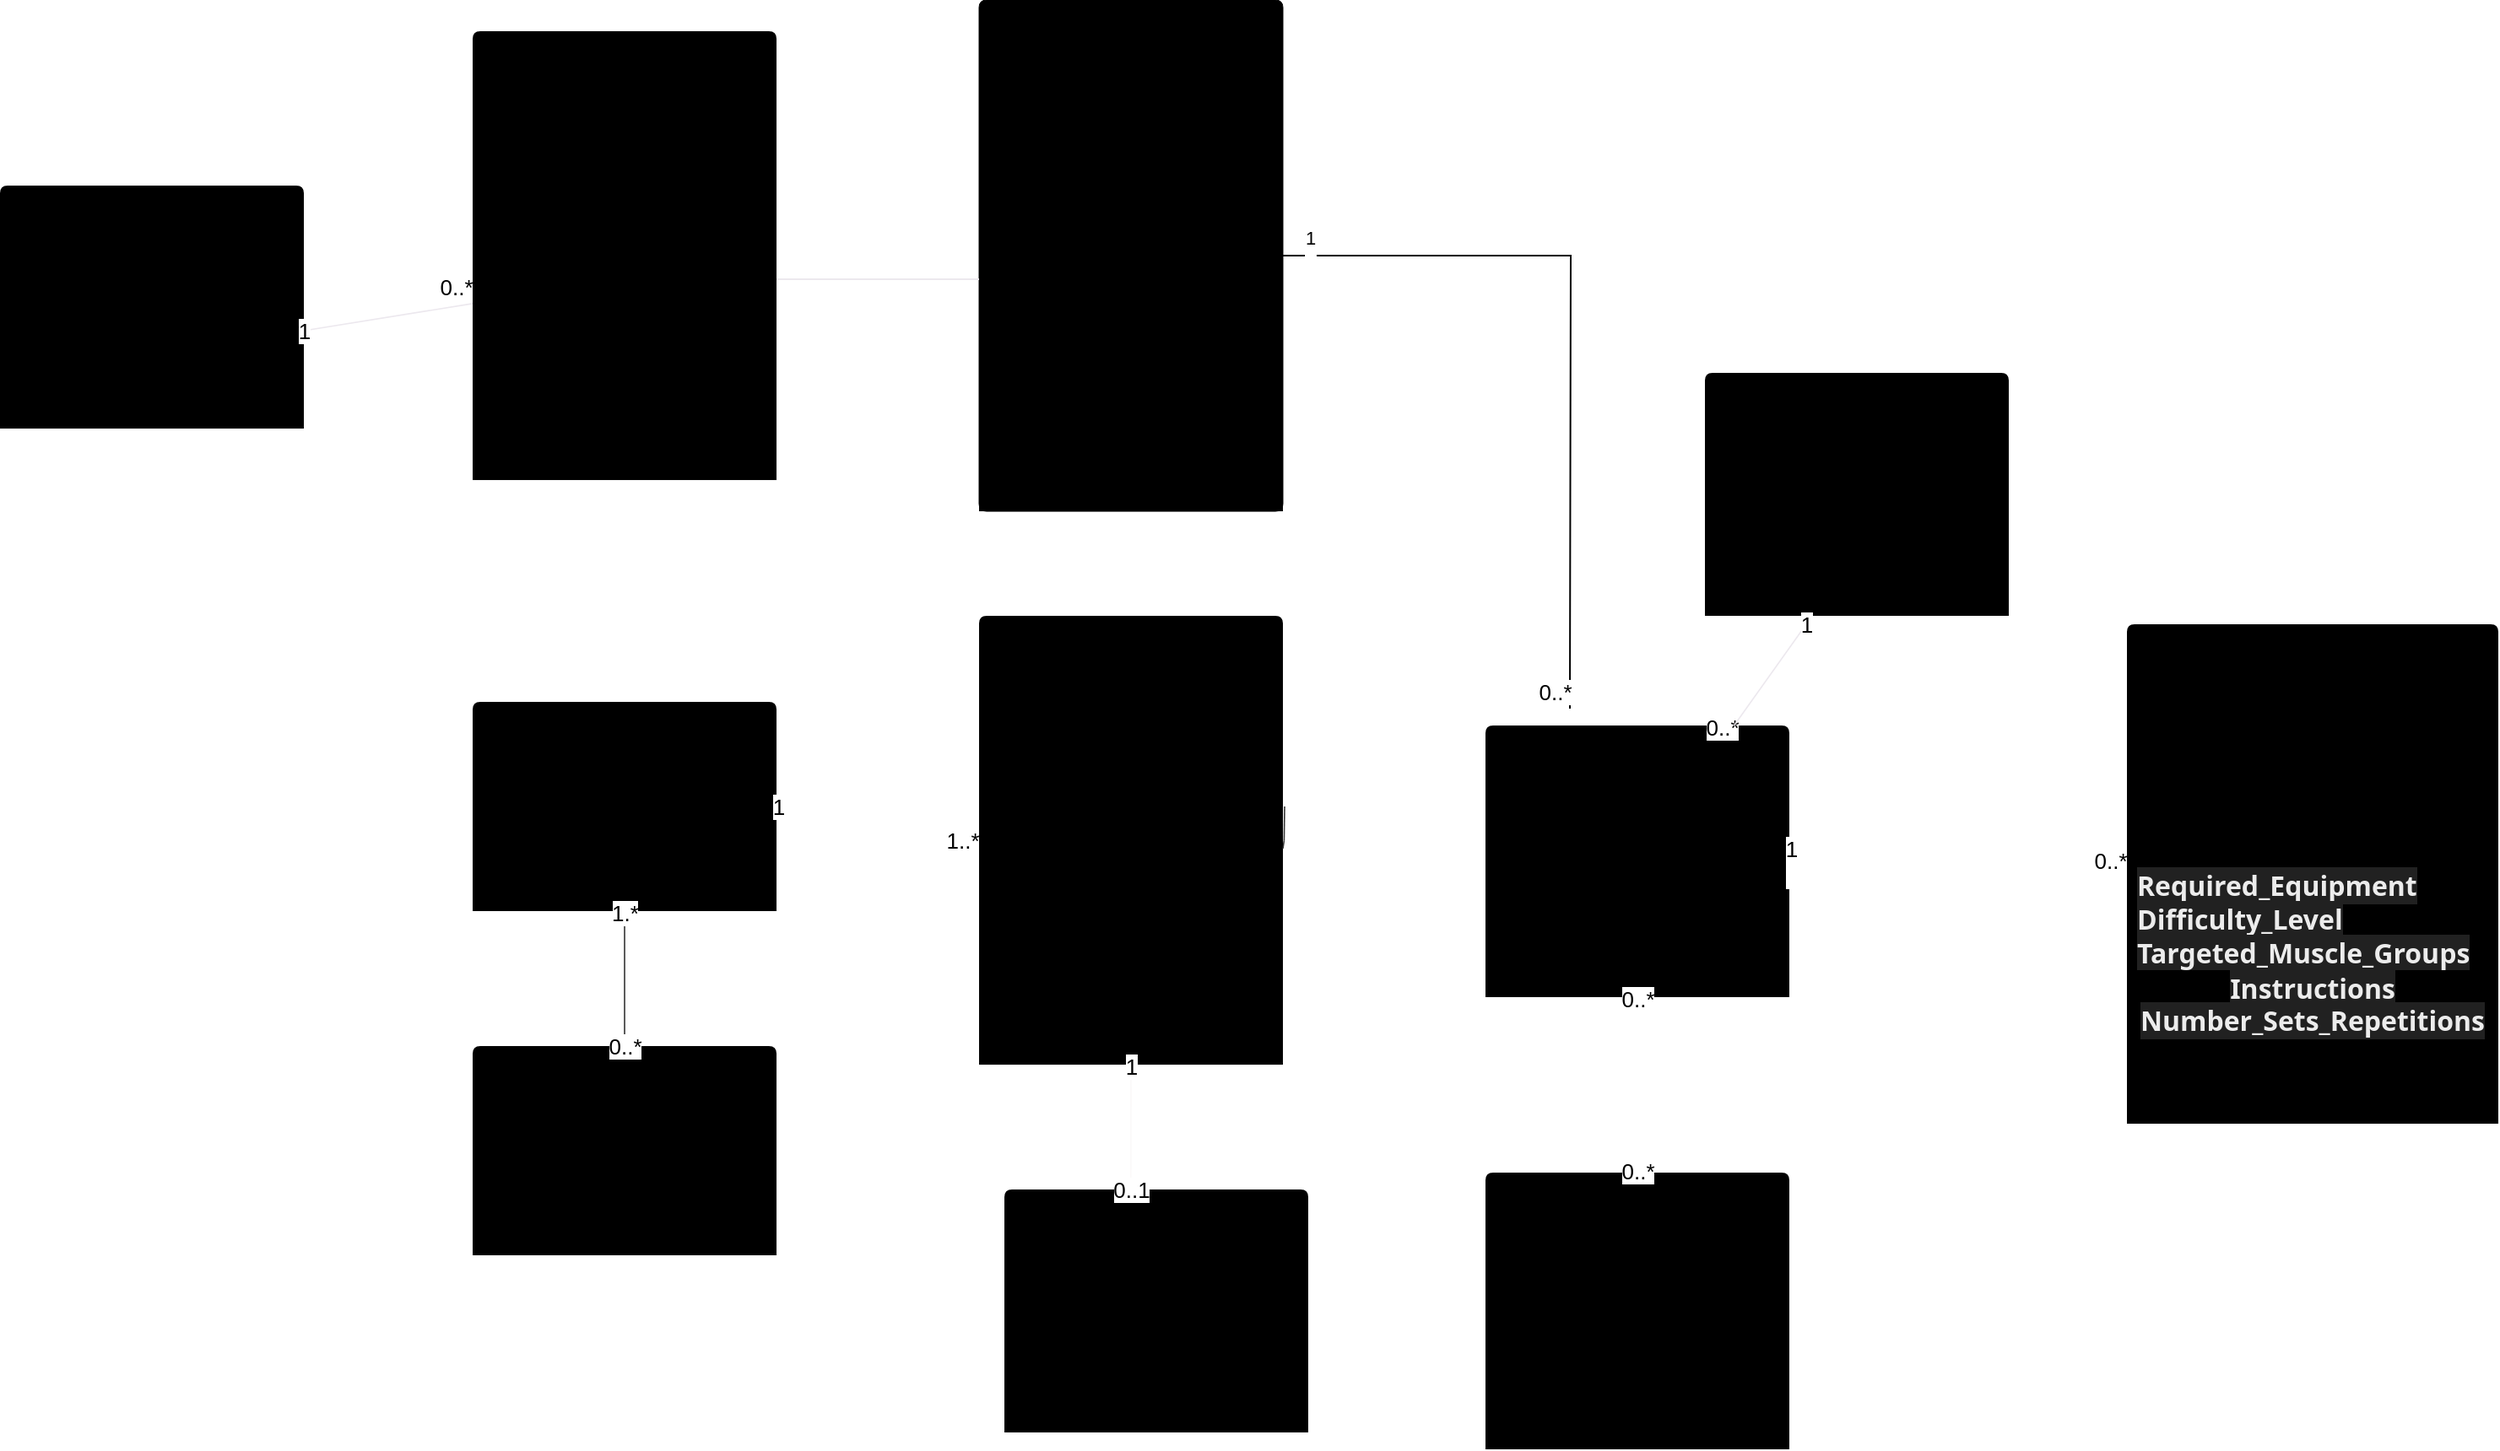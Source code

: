 <mxfile>
    <diagram id="ZM3Jhzi5E1rq8ZaxJDAp" name="Page-1">
        <mxGraphModel dx="1064" dy="474" grid="1" gridSize="10" guides="1" tooltips="1" connect="1" arrows="1" fold="1" page="1" pageScale="1" pageWidth="850" pageHeight="1100" math="0" shadow="0">
            <root>
                <mxCell id="0"/>
                <mxCell id="1" parent="0"/>
                <mxCell id="2" style="edgeStyle=orthogonalEdgeStyle;rounded=0;orthogonalLoop=1;jettySize=auto;html=1;endArrow=none;endFill=0;fillColor=#000000;" parent="1" source="4" edge="1">
                    <mxGeometry relative="1" as="geometry">
                        <mxPoint x="-70" y="190" as="targetPoint"/>
                    </mxGeometry>
                </mxCell>
                <mxCell id="3" value="1&lt;div&gt;&lt;br&gt;&lt;/div&gt;" style="edgeLabel;html=1;align=center;verticalAlign=middle;resizable=0;points=[];fillColor=#000000;" parent="2" connectable="0" vertex="1">
                    <mxGeometry x="-0.93" y="4" relative="1" as="geometry">
                        <mxPoint as="offset"/>
                    </mxGeometry>
                </mxCell>
                <mxCell id="4" value="Coach&lt;div&gt;&lt;br&gt;&lt;/div&gt;" style="html=1;overflow=block;blockSpacing=1;swimlane;childLayout=stackLayout;horizontal=1;horizontalStack=0;resizeParent=1;resizeParentMax=0;resizeLast=0;collapsible=0;fontStyle=0;marginBottom=0;swimlaneFillColor=#unset;startSize=28;whiteSpace=wrap;fontSize=14;align=left;spacing=0;rounded=1;absoluteArcSize=1;arcSize=9;strokeWidth=NaN;fillColor=#000000;" parent="1" vertex="1">
                    <mxGeometry x="-420" y="-230" width="180" height="303.023" as="geometry"/>
                </mxCell>
                <mxCell id="5" value="&lt;div style=&quot;display: flex; justify-content: null; text-align: null; align-items: baseline; font-size: 0; line-height: 1.25;margin-top: -2px;&quot;&gt;&lt;span&gt;&lt;span data-sider-select-id=&quot;969a3276-0b7c-437e-a318-e0225881a075&quot; style=&quot;font-size:16.7px;&quot;&gt; id&lt;/span&gt;&lt;/span&gt;&lt;/div&gt;&lt;div style=&quot;display: flex; justify-content: null; text-align: null; align-items: baseline; font-size: 0; line-height: 1.25;margin-top: -2px;&quot;&gt;&lt;span&gt;&lt;span style=&quot;font-size:16.7px;&quot;&gt;Speciality&lt;br&gt;&lt;/span&gt;&lt;/span&gt;&lt;/div&gt;&lt;div style=&quot;display: flex; justify-content: null; text-align: null; align-items: baseline; font-size: 0; line-height: 1.25;margin-top: -2px;&quot;&gt;&lt;span&gt;&lt;span style=&quot;font-size:16.7px;&quot;&gt;biography&lt;br&gt;&lt;/span&gt;&lt;/span&gt;&lt;/div&gt;&lt;div style=&quot;display: flex; justify-content: null; text-align: null; align-items: baseline; font-size: 0; line-height: 1.25;margin-top: -2px;&quot;&gt;&lt;span&gt;&lt;br&gt;&lt;/span&gt;&lt;/div&gt;&lt;div style=&quot;display: flex; justify-content: null; text-align: null; align-items: baseline; font-size: 0; line-height: 1.25;margin-top: -2px;&quot;&gt;&lt;span&gt;&lt;span style=&quot;font-size:16.7px;&quot;&gt; &lt;br&gt;&lt;/span&gt;&lt;/span&gt;&lt;/div&gt;&lt;div style=&quot;display: flex; justify-content: null; text-align: null; align-items: baseline; font-size: 0; line-height: 1.25;margin-top: -2px;&quot;&gt;&lt;span&gt;&lt;/span&gt;&lt;/div&gt;" style="part=1;html=1;resizeHeight=0;strokeColor=none;fillColor=#000000;align=left;verticalAlign=middle;spacingLeft=4;spacingRight=4;overflow=hidden;rotatable=0;points=[[0,0.5],[1,0.5]];portConstraint=eastwest;swimlaneFillColor=#unset;whiteSpace=wrap;fontSize=16.7;" parent="4" vertex="1">
                    <mxGeometry y="28" width="180" height="275.023" as="geometry"/>
                </mxCell>
                <mxCell id="6" value="TrainingProgram" style="html=1;overflow=block;blockSpacing=1;swimlane;childLayout=stackLayout;horizontal=1;horizontalStack=0;resizeParent=1;resizeParentMax=0;resizeLast=0;collapsible=0;fontStyle=0;marginBottom=0;swimlaneFillColor=#unset;startSize=28;whiteSpace=wrap;fontSize=14;align=left;spacing=0;strokeColor=#unset;rounded=1;absoluteArcSize=1;arcSize=9;fillColor=#000000;strokeWidth=NaN;" parent="1" vertex="1">
                    <mxGeometry x="-120" y="200" width="180" height="161" as="geometry"/>
                </mxCell>
                <mxCell id="7" value="&lt;div style=&quot;display: flex; justify-content: null; text-align: null; align-items: baseline; font-size: 0; line-height: 1.25;margin-top: -2px;&quot;&gt;&lt;span&gt;&lt;span data-sider-select-id=&quot;7f1f5fb2-5c76-48f4-8be3-2e4518b4494d&quot; style=&quot;font-size:16.7px;&quot;&gt; id&lt;br&gt;&lt;/span&gt;&lt;/span&gt;&lt;/div&gt;&lt;div style=&quot;display: flex; justify-content: null; text-align: null; align-items: baseline; font-size: 0; line-height: 1.25;margin-top: -2px;&quot;&gt;&lt;span&gt;&lt;span style=&quot;font-size:16.7px;&quot;&gt;title &lt;br&gt;&lt;/span&gt;&lt;/span&gt;&lt;/div&gt;&lt;div style=&quot;display: flex; justify-content: null; text-align: null; align-items: baseline; font-size: 0; line-height: 1.25;margin-top: -2px;&quot;&gt;&lt;span&gt;&lt;span style=&quot;font-size:16.7px;&quot;&gt;description &lt;br&gt;&lt;/span&gt;&lt;/span&gt;&lt;/div&gt;&lt;div style=&quot;display: flex; justify-content: null; text-align: null; align-items: baseline; font-size: 0; line-height: 1.25;margin-top: -2px;&quot;&gt;&lt;span&gt;&lt;span style=&quot;font-size:16.7px;&quot;&gt;&lt;br&gt;&lt;/span&gt;&lt;/span&gt;&lt;/div&gt;&lt;div style=&quot;display: flex; justify-content: null; text-align: null; align-items: baseline; font-size: 0; line-height: 1.25;margin-top: -2px;&quot;&gt;&lt;span&gt;&lt;span style=&quot;font-size:16.7px;&quot;&gt;&lt;br&gt;&lt;/span&gt;&lt;/span&gt;&lt;/div&gt;&lt;div style=&quot;display: flex; justify-content: null; text-align: null; align-items: baseline; font-size: 0; line-height: 1.25;margin-top: -2px;&quot;&gt;&lt;span&gt;&lt;/span&gt;&lt;/div&gt;" style="part=1;html=1;resizeHeight=0;strokeColor=none;fillColor=#000000;align=left;verticalAlign=middle;spacingLeft=4;spacingRight=4;overflow=hidden;rotatable=0;points=[[0,0.5],[1,0.5]];portConstraint=eastwest;swimlaneFillColor=#unset;whiteSpace=wrap;fontSize=16.7;" parent="6" vertex="1">
                    <mxGeometry y="28" width="180" height="133" as="geometry"/>
                </mxCell>
                <mxCell id="8" value="User" style="html=1;overflow=block;blockSpacing=1;swimlane;childLayout=stackLayout;horizontal=1;horizontalStack=0;resizeParent=1;resizeParentMax=0;resizeLast=0;collapsible=0;fontStyle=0;marginBottom=0;swimlaneFillColor=#unset;startSize=28;whiteSpace=wrap;fontSize=16.7;align=left;spacing=0;strokeColor=#unset;rounded=1;absoluteArcSize=1;arcSize=9;fillColor=#000000;strokeWidth=NaN;" parent="1" vertex="1">
                    <mxGeometry x="-420" y="135" width="180" height="266.023" as="geometry"/>
                </mxCell>
                <mxCell id="9" value="&lt;div style=&quot;display: flex; justify-content: null; text-align: null; align-items: baseline; font-size: 0; line-height: 1.25;margin-top: -2px;&quot;&gt;&lt;span&gt;&lt;span data-sider-select-id=&quot;39ae43a2-a7bb-4a17-8df5-0b6991010365&quot; style=&quot;font-size:16.7px;&quot;&gt; id &lt;br&gt;&lt;/span&gt;&lt;/span&gt;&lt;/div&gt;&lt;div style=&quot;display: flex; justify-content: null; text-align: null; align-items: baseline; font-size: 0; line-height: 1.25;margin-top: -2px;&quot;&gt;&lt;span&gt;&lt;span data-sider-select-id=&quot;8bd13b14-bceb-4e67-9a97-caec306d4ae6&quot; style=&quot;font-size:16.7px;&quot;&gt;FirstName&lt;br&gt;&lt;/span&gt;&lt;/span&gt;&lt;/div&gt;&lt;div style=&quot;display: flex; justify-content: null; text-align: null; align-items: baseline; font-size: 0; line-height: 1.25;margin-top: -2px;&quot;&gt;&lt;span&gt;&lt;span data-sider-select-id=&quot;ced46979-2863-4de4-a2cf-b5cc28adf69b&quot; style=&quot;font-size:16.7px;&quot;&gt;LastN&lt;/span&gt;&lt;span style=&quot;font-size: 16.7px; background-color: initial;&quot;&gt;ame&lt;/span&gt;&lt;/span&gt;&lt;/div&gt;&lt;div style=&quot;display: flex; justify-content: null; text-align: null; align-items: baseline; font-size: 0; line-height: 1.25;margin-top: -2px;&quot;&gt;&lt;span&gt;&lt;span style=&quot;font-size:16.7px;&quot;&gt;Email &lt;br&gt;&lt;/span&gt;&lt;/span&gt;&lt;/div&gt;&lt;div style=&quot;display: flex; justify-content: null; text-align: null; align-items: baseline; font-size: 0; line-height: 1.25;margin-top: -2px;&quot;&gt;&lt;span&gt;&lt;span style=&quot;font-size:16.7px;&quot;&gt;password &lt;br&gt;&lt;/span&gt;&lt;/span&gt;&lt;/div&gt;&lt;div style=&quot;display: flex; justify-content: null; text-align: null; align-items: baseline; font-size: 0; line-height: 1.25;margin-top: -2px;&quot;&gt;&lt;span&gt;&lt;span data-sider-select-id=&quot;948f00bd-2d08-435d-8b5b-b3604055ef15&quot; style=&quot;font-size:16.7px;&quot;&gt;dateOfBirth&amp;nbsp;&lt;/span&gt;&lt;/span&gt;&lt;span&gt;&lt;span style=&quot;font-size:16.7px;&quot;&gt;&lt;br&gt;&lt;br&gt;Gender&lt;/span&gt;&lt;/span&gt;&lt;span&gt;&lt;span style=&quot;font-size:16.7px;&quot;&gt;&lt;br&gt;&lt;/span&gt;&lt;/span&gt;&lt;/div&gt;&lt;div style=&quot;display: flex; justify-content: null; text-align: null; align-items: baseline; font-size: 0; line-height: 1.25;margin-top: -2px;&quot;&gt;&lt;span&gt;&lt;/span&gt;&lt;/div&gt;" style="part=1;html=1;resizeHeight=0;strokeColor=none;fillColor=#000000;align=left;verticalAlign=middle;spacingLeft=4;spacingRight=4;overflow=hidden;rotatable=0;points=[[0,0.5],[1,0.5]];portConstraint=eastwest;swimlaneFillColor=#unset;whiteSpace=wrap;fontSize=16.7;" parent="8" vertex="1">
                    <mxGeometry y="28" width="180" height="238.023" as="geometry"/>
                </mxCell>
                <mxCell id="10" value="" style="html=1;jettySize=18;whiteSpace=wrap;fontSize=13;strokeColor=#333333;strokeOpacity=100;strokeWidth=0.8;rounded=0;startArrow=none;endArrow=none;exitX=1.004;exitY=0.5;exitPerimeter=0;lucidId=2UYRVE5BgGFO;fillColor=#000000;" parent="1" source="8" edge="1">
                    <mxGeometry width="100" height="100" relative="1" as="geometry">
                        <Array as="points"/>
                        <mxPoint x="-240" y="273" as="targetPoint"/>
                    </mxGeometry>
                </mxCell>
                <mxCell id="11" value="role" style="html=1;overflow=block;blockSpacing=1;swimlane;childLayout=stackLayout;horizontal=1;horizontalStack=0;resizeParent=1;resizeParentMax=0;resizeLast=0;collapsible=0;fontStyle=0;marginBottom=0;swimlaneFillColor=#unset;startSize=28;whiteSpace=wrap;fontSize=16.7;align=left;spacing=0;strokeColor=#unset;rounded=1;absoluteArcSize=1;arcSize=9;fillColor=#000000;strokeWidth=NaN;" parent="1" vertex="1">
                    <mxGeometry x="-720" y="186" width="180" height="124" as="geometry"/>
                </mxCell>
                <mxCell id="12" value="&lt;div style=&quot;display: flex; justify-content: null; text-align: null; align-items: baseline; font-size: 0; line-height: 1.25;margin-top: -2px;&quot;&gt;&lt;span&gt;&lt;span style=&quot;font-size:16.7px;&quot;&gt; id &#10;&lt;/span&gt;&lt;/span&gt;&lt;/div&gt;&lt;div style=&quot;display: flex; justify-content: null; text-align: null; align-items: baseline; font-size: 0; line-height: 1.25;margin-top: -2px;&quot;&gt;&lt;span&gt;&lt;span style=&quot;font-size:16.7px;&quot;&gt; name&#10;&lt;/span&gt;&lt;/span&gt;&lt;/div&gt;&lt;div style=&quot;display: flex; justify-content: null; text-align: null; align-items: baseline; font-size: 0; line-height: 1.25;margin-top: -2px;&quot;&gt;&lt;span&gt;&lt;span style=&quot;font-size:16.7px;&quot;&gt;&#10;&lt;/span&gt;&lt;/span&gt;&lt;/div&gt;&lt;div style=&quot;display: flex; justify-content: null; text-align: null; align-items: baseline; font-size: 0; line-height: 1.25;margin-top: -2px;&quot;&gt;&lt;span&gt;&lt;/span&gt;&lt;/div&gt;" style="part=1;html=1;resizeHeight=0;strokeColor=none;fillColor=#000000;align=left;verticalAlign=middle;spacingLeft=4;spacingRight=4;overflow=hidden;rotatable=0;points=[[0,0.5],[1,0.5]];portConstraint=eastwest;swimlaneFillColor=#unset;whiteSpace=wrap;fontSize=16.7;" parent="11" vertex="1">
                    <mxGeometry y="28" width="180" height="96" as="geometry"/>
                </mxCell>
                <mxCell id="13" value="" style="html=1;jettySize=18;whiteSpace=wrap;fontSize=13;strokeColor=#FFFFFF;strokeOpacity=100;strokeWidth=0.8;rounded=0;startArrow=none;endArrow=none;exitX=1.004;exitY=0.5;exitPerimeter=0;entryX=-0.004;entryY=0.5;entryPerimeter=0;lucidId=vBr2X.epWM2H;fillColor=#000000;" parent="1" source="11" target="8" edge="1">
                    <mxGeometry width="100" height="100" relative="1" as="geometry">
                        <Array as="points"/>
                    </mxGeometry>
                </mxCell>
                <mxCell id="14" value="1" style="text;html=1;resizable=0;labelBackgroundColor=default;align=center;verticalAlign=middle;fontSize=13;fillColor=#000000;" parent="13" vertex="1">
                    <mxGeometry x="-1" relative="1" as="geometry">
                        <mxPoint as="offset"/>
                    </mxGeometry>
                </mxCell>
                <mxCell id="15" value="1..*" style="text;html=1;resizable=0;labelBackgroundColor=default;align=center;verticalAlign=middle;fontSize=13;fillColor=#000000;" parent="13" vertex="1">
                    <mxGeometry x="1" relative="1" as="geometry">
                        <mxPoint x="-9" as="offset"/>
                    </mxGeometry>
                </mxCell>
                <mxCell id="16" value="UserProfile" style="html=1;overflow=block;blockSpacing=1;swimlane;childLayout=stackLayout;horizontal=1;horizontalStack=0;resizeParent=1;resizeParentMax=0;resizeLast=0;collapsible=0;fontStyle=0;marginBottom=0;swimlaneFillColor=#unset;startSize=28;whiteSpace=wrap;fontSize=16.7;align=left;spacing=0;strokeColor=#unset;rounded=1;absoluteArcSize=1;arcSize=9;fillColor=#000000;strokeWidth=NaN;" parent="1" vertex="1">
                    <mxGeometry x="-405" y="475" width="180" height="144" as="geometry"/>
                </mxCell>
                <mxCell id="17" value="&lt;div style=&quot;display: flex; justify-content: null; text-align: null; align-items: baseline; font-size: 0; line-height: 1.25;margin-top: -2px;&quot;&gt;&lt;span&gt;&lt;span data-sider-select-id=&quot;9fa722d8-02cb-4c1c-90cf-e5fbe65776a4&quot; style=&quot;font-size:16.7px;&quot;&gt; id &lt;br&gt;&lt;/span&gt;&lt;/span&gt;&lt;/div&gt;&lt;div style=&quot;display: flex; justify-content: null; text-align: null; align-items: baseline; font-size: 0; line-height: 1.25;margin-top: -2px;&quot;&gt;&lt;span&gt;&lt;span style=&quot;font-size:16.7px;&quot;&gt;fitness level &lt;br&gt;&lt;/span&gt;&lt;/span&gt;&lt;/div&gt;&lt;div style=&quot;display: flex; justify-content: null; text-align: null; align-items: baseline; font-size: 0; line-height: 1.25;margin-top: -2px;&quot;&gt;&lt;span&gt;&lt;span data-sider-select-id=&quot;cf8154ba-b7a3-4033-88da-286d62dd87a3&quot; style=&quot;font-size:16.7px;&quot;&gt;weightGoal&lt;br&gt;&lt;/span&gt;&lt;/span&gt;&lt;/div&gt;&lt;div style=&quot;display: flex; justify-content: null; text-align: null; align-items: baseline; font-size: 0; line-height: 1.25;margin-top: -2px;&quot;&gt;&lt;span&gt;&lt;span style=&quot;font-size:16.7px;&quot;&gt;WorkoutDate &lt;br&gt;&lt;/span&gt;&lt;/span&gt;&lt;/div&gt;&lt;div style=&quot;display: flex; justify-content: null; text-align: null; align-items: baseline; font-size: 0; line-height: 1.25;margin-top: -2px;&quot;&gt;&lt;span&gt;&lt;span style=&quot;font-size:16.7px;&quot;&gt;mealsLogged&lt;/span&gt;&lt;/span&gt;&lt;span&gt;&lt;span style=&quot;font-size:16.7px;&quot;&gt;&lt;br&gt;&lt;/span&gt;&lt;/span&gt;&lt;span&gt;&lt;span style=&quot;font-size:16.7px;&quot;&gt;&lt;br&gt;&lt;/span&gt;&lt;/span&gt;&lt;span&gt;&lt;span style=&quot;font-size:16.7px;&quot;&gt;&lt;br&gt;&lt;/span&gt;&lt;/span&gt;&lt;span&gt;&lt;span style=&quot;font-size:16.7px;&quot;&gt;&lt;br&gt;&lt;/span&gt;&lt;/span&gt;&lt;span&gt;&lt;span style=&quot;font-size:16.7px;&quot;&gt;&lt;br&gt;&lt;/span&gt;&lt;/span&gt;&lt;/div&gt;" style="part=1;html=1;resizeHeight=0;strokeColor=none;fillColor=#000000;align=left;verticalAlign=middle;spacingLeft=4;spacingRight=4;overflow=hidden;rotatable=0;points=[[0,0.5],[1,0.5]];portConstraint=eastwest;swimlaneFillColor=#unset;whiteSpace=wrap;fontSize=16.7;" parent="16" vertex="1">
                    <mxGeometry y="28" width="180" height="116" as="geometry"/>
                </mxCell>
                <mxCell id="18" value="" style="html=1;jettySize=18;whiteSpace=wrap;fontSize=13;strokeColor=#fbf9f9;strokeOpacity=100;strokeWidth=0.8;rounded=0;startArrow=none;endArrow=none;exitX=0.5;exitY=1.003;exitPerimeter=0;entryX=0.416;entryY=-0.005;entryPerimeter=0;lucidId=WXv2vQfXACtW;fillColor=#000000;" parent="1" source="8" target="16" edge="1">
                    <mxGeometry width="100" height="100" relative="1" as="geometry">
                        <Array as="points"/>
                    </mxGeometry>
                </mxCell>
                <mxCell id="19" value="1" style="text;html=1;resizable=0;labelBackgroundColor=default;align=center;verticalAlign=middle;fontSize=13;fillColor=#000000;" parent="18" vertex="1">
                    <mxGeometry x="-1" relative="1" as="geometry">
                        <mxPoint as="offset"/>
                    </mxGeometry>
                </mxCell>
                <mxCell id="20" value="0..1" style="text;html=1;resizable=0;labelBackgroundColor=default;align=center;verticalAlign=middle;fontSize=13;fillColor=#000000;" parent="18" vertex="1">
                    <mxGeometry x="1" relative="1" as="geometry">
                        <mxPoint as="offset"/>
                    </mxGeometry>
                </mxCell>
                <mxCell id="21" value="" style="html=1;jettySize=18;whiteSpace=wrap;fontSize=13;strokeColor=#333333;strokeOpacity=100;strokeWidth=0.8;rounded=0;startArrow=none;endArrow=none;exitX=1.004;exitY=0.5;exitPerimeter=0;lucidId=f8v2QXc.ghu~;fillColor=#000000;" parent="1" source="8" edge="1">
                    <mxGeometry width="100" height="100" relative="1" as="geometry">
                        <Array as="points"/>
                        <mxPoint x="-239" y="248" as="targetPoint"/>
                    </mxGeometry>
                </mxCell>
                <mxCell id="22" value="Meal" style="html=1;overflow=block;blockSpacing=1;swimlane;childLayout=stackLayout;horizontal=1;horizontalStack=0;resizeParent=1;resizeParentMax=0;resizeLast=0;collapsible=0;fontStyle=0;marginBottom=0;swimlaneFillColor=#unset;startSize=28;whiteSpace=wrap;fontSize=16.7;align=left;spacing=0;strokeColor=#unset;rounded=1;absoluteArcSize=1;arcSize=9;fillColor=#000000;strokeWidth=NaN;" parent="1" vertex="1">
                    <mxGeometry x="-120" y="465" width="180" height="164" as="geometry"/>
                </mxCell>
                <mxCell id="23" value="&lt;div style=&quot;display: flex; justify-content: null; text-align: null; align-items: baseline; font-size: 0; line-height: 1.25;margin-top: -2px;&quot;&gt;&lt;span&gt;&lt;span style=&quot;font-size:16.7px;&quot;&gt; id &#10;&lt;/span&gt;&lt;/span&gt;&lt;/div&gt;&lt;div style=&quot;display: flex; justify-content: null; text-align: null; align-items: baseline; font-size: 0; line-height: 1.25;margin-top: -2px;&quot;&gt;&lt;span&gt;&lt;span style=&quot;font-size:16.7px;&quot;&gt;type&#10;&lt;/span&gt;&lt;/span&gt;&lt;/div&gt;&lt;div style=&quot;display: flex; justify-content: null; text-align: null; align-items: baseline; font-size: 0; line-height: 1.25;margin-top: -2px;&quot;&gt;&lt;span&gt;&lt;span style=&quot;font-size:16.7px;&quot;&gt;Details&#10;&lt;/span&gt;&lt;/span&gt;&lt;/div&gt;&lt;div style=&quot;display: flex; justify-content: null; text-align: null; align-items: baseline; font-size: 0; line-height: 1.25;margin-top: -2px;&quot;&gt;&lt;span&gt;&lt;span style=&quot;font-size:16.7px;&quot;&gt;Calorie consumed&#10;&lt;/span&gt;&lt;/span&gt;&lt;/div&gt;&lt;div style=&quot;display: flex; justify-content: null; text-align: null; align-items: baseline; font-size: 0; line-height: 1.25;margin-top: -2px;&quot;&gt;&lt;span&gt;&lt;span style=&quot;font-size:16.7px;&quot;&gt; &#10;&lt;/span&gt;&lt;/span&gt;&lt;/div&gt;&lt;div style=&quot;display: flex; justify-content: null; text-align: null; align-items: baseline; font-size: 0; line-height: 1.25;margin-top: -2px;&quot;&gt;&lt;span&gt;&lt;/span&gt;&lt;/div&gt;" style="part=1;html=1;resizeHeight=0;strokeColor=none;fillColor=#000000;align=left;verticalAlign=middle;spacingLeft=4;spacingRight=4;overflow=hidden;rotatable=0;points=[[0,0.5],[1,0.5]];portConstraint=eastwest;swimlaneFillColor=#unset;whiteSpace=wrap;fontSize=16.7;" parent="22" vertex="1">
                    <mxGeometry y="28" width="180" height="136" as="geometry"/>
                </mxCell>
                <mxCell id="24" value="" style="html=1;jettySize=18;whiteSpace=wrap;fontSize=13;strokeColor=#FFFFFF;strokeOpacity=100;strokeWidth=0.8;rounded=0;startArrow=none;endArrow=none;exitX=1.004;exitY=0.5;exitPerimeter=0;lucidId=SQl~Pp6ZTKhR;fillColor=#000000;" parent="1" source="6" target="43" edge="1">
                    <mxGeometry width="100" height="100" relative="1" as="geometry">
                        <Array as="points"/>
                    </mxGeometry>
                </mxCell>
                <mxCell id="25" value="1&lt;div&gt;&lt;br&gt;&lt;/div&gt;" style="text;html=1;resizable=0;labelBackgroundColor=default;align=center;verticalAlign=middle;fontSize=13;fillColor=#000000;" parent="24" vertex="1">
                    <mxGeometry x="-1" relative="1" as="geometry">
                        <mxPoint as="offset"/>
                    </mxGeometry>
                </mxCell>
                <mxCell id="26" value="0..*" style="text;html=1;resizable=0;labelBackgroundColor=default;align=center;verticalAlign=middle;fontSize=13;fillColor=#000000;" parent="24" vertex="1">
                    <mxGeometry x="1" relative="1" as="geometry">
                        <mxPoint x="-10" y="-5" as="offset"/>
                    </mxGeometry>
                </mxCell>
                <mxCell id="27" value="0..*" style="text;html=1;resizable=0;labelBackgroundColor=default;align=center;verticalAlign=middle;fontSize=13;fillColor=#000000;" parent="24" vertex="1">
                    <mxGeometry x="-1" relative="1" as="geometry">
                        <mxPoint x="-41" y="-80" as="offset"/>
                    </mxGeometry>
                </mxCell>
                <mxCell id="28" value="sport" style="html=1;overflow=block;blockSpacing=1;swimlane;childLayout=stackLayout;horizontal=1;horizontalStack=0;resizeParent=1;resizeParentMax=0;resizeLast=0;collapsible=0;fontStyle=0;marginBottom=0;swimlaneFillColor=#unset;startSize=28;whiteSpace=wrap;fontSize=16.7;align=left;spacing=0;strokeColor=#unset;rounded=1;absoluteArcSize=1;arcSize=9;fillColor=#000000;strokeWidth=NaN;" parent="1" vertex="1">
                    <mxGeometry x="10" y="-9" width="180" height="144" as="geometry"/>
                </mxCell>
                <mxCell id="29" value="&lt;div style=&quot;display: flex; justify-content: null; text-align: null; align-items: baseline; font-size: 0; line-height: 1.25;margin-top: -2px;&quot;&gt;&lt;span&gt;&lt;span style=&quot;font-size:16.7px;&quot;&gt; id &#10;&lt;/span&gt;&lt;/span&gt;&lt;/div&gt;&lt;div style=&quot;display: flex; justify-content: null; text-align: null; align-items: baseline; font-size: 0; line-height: 1.25;margin-top: -2px;&quot;&gt;&lt;span&gt;&lt;span style=&quot;font-size:16.7px;&quot;&gt;name&#10;&lt;/span&gt;&lt;/span&gt;&lt;/div&gt;&lt;div style=&quot;display: flex; justify-content: null; text-align: null; align-items: baseline; font-size: 0; line-height: 1.25;margin-top: -2px;&quot;&gt;&lt;span&gt;&lt;span style=&quot;font-size:16.7px;&quot;&gt;&#10;&lt;/span&gt;&lt;/span&gt;&lt;/div&gt;&lt;div style=&quot;display: flex; justify-content: null; text-align: null; align-items: baseline; font-size: 0; line-height: 1.25;margin-top: -2px;&quot;&gt;&lt;span&gt;&lt;span style=&quot;font-size:16.7px;&quot;&gt; &#10;&lt;/span&gt;&lt;/span&gt;&lt;/div&gt;&lt;div style=&quot;display: flex; justify-content: null; text-align: null; align-items: baseline; font-size: 0; line-height: 1.25;margin-top: -2px;&quot;&gt;&lt;span&gt;&lt;/span&gt;&lt;/div&gt;" style="part=1;html=1;resizeHeight=0;strokeColor=none;fillColor=#000000;align=left;verticalAlign=middle;spacingLeft=4;spacingRight=4;overflow=hidden;rotatable=0;points=[[0,0.5],[1,0.5]];portConstraint=eastwest;swimlaneFillColor=#unset;whiteSpace=wrap;fontSize=16.7;" parent="28" vertex="1">
                    <mxGeometry y="28" width="180" height="116" as="geometry"/>
                </mxCell>
                <mxCell id="30" value="" style="html=1;jettySize=18;whiteSpace=wrap;fontSize=13;strokeColor=#ece8ee;strokeOpacity=100;strokeWidth=0.8;rounded=0;startArrow=none;endArrow=none;lucidId=FSl~q0AsV40M;fillColor=#e1d5e7;" parent="1" target="6" edge="1">
                    <mxGeometry width="100" height="100" relative="1" as="geometry">
                        <Array as="points"/>
                        <mxPoint x="70" y="140" as="sourcePoint"/>
                        <mxPoint x="225" y="188.002" as="targetPoint"/>
                    </mxGeometry>
                </mxCell>
                <mxCell id="31" value="1" style="text;html=1;resizable=0;labelBackgroundColor=default;align=center;verticalAlign=middle;fontSize=13;fillColor=#000000;" parent="30" vertex="1">
                    <mxGeometry x="-1" relative="1" as="geometry">
                        <mxPoint as="offset"/>
                    </mxGeometry>
                </mxCell>
                <mxCell id="32" value="0..*" style="text;html=1;resizable=0;labelBackgroundColor=default;align=center;verticalAlign=middle;fontSize=13;fillColor=#000000;" parent="30" vertex="1">
                    <mxGeometry x="1" relative="1" as="geometry">
                        <mxPoint x="-107" y="-20" as="offset"/>
                    </mxGeometry>
                </mxCell>
                <mxCell id="33" value="" style="html=1;jettySize=18;whiteSpace=wrap;fontSize=13;strokeColor=#FFFFFF;strokeOpacity=100;strokeWidth=0.8;rounded=0;startArrow=none;endArrow=none;exitX=0.5;exitY=-0.005;exitPerimeter=0;entryX=0.5;entryY=1.005;entryPerimeter=0;lucidId=T0l~zb51txJh;fillColor=#000000;" parent="1" source="22" target="6" edge="1">
                    <mxGeometry width="100" height="100" relative="1" as="geometry">
                        <Array as="points"/>
                    </mxGeometry>
                </mxCell>
                <mxCell id="34" value="0..*" style="text;html=1;resizable=0;labelBackgroundColor=default;align=center;verticalAlign=middle;fontSize=13;fillColor=#000000;" parent="33" vertex="1">
                    <mxGeometry x="-1" relative="1" as="geometry">
                        <mxPoint as="offset"/>
                    </mxGeometry>
                </mxCell>
                <mxCell id="35" value="0..*" style="text;html=1;resizable=0;labelBackgroundColor=default;align=center;verticalAlign=middle;fontSize=13;fillColor=#000000;" parent="33" vertex="1">
                    <mxGeometry x="1" relative="1" as="geometry">
                        <mxPoint as="offset"/>
                    </mxGeometry>
                </mxCell>
                <mxCell id="36" value="" style="html=1;jettySize=18;whiteSpace=wrap;fontSize=13;strokeColor=#FFFFFF;strokeOpacity=100;strokeWidth=0.8;rounded=0;startArrow=block;startFill=0;startSize=12;endArrow=none;exitX=0.5;exitY=-0.003;exitPerimeter=0;entryX=0.5;entryY=1.003;entryPerimeter=0;lucidId=Bgm~I.PQARcK;fillColor=#f5f5f5;" parent="1" source="8" target="4" edge="1">
                    <mxGeometry width="100" height="100" relative="1" as="geometry">
                        <Array as="points"/>
                    </mxGeometry>
                </mxCell>
                <mxCell id="37" value="permission" style="html=1;overflow=block;blockSpacing=1;swimlane;childLayout=stackLayout;horizontal=1;horizontalStack=0;resizeParent=1;resizeParentMax=0;resizeLast=0;collapsible=0;fontStyle=0;marginBottom=0;swimlaneFillColor=#unset;startSize=28;whiteSpace=wrap;fontSize=16.7;align=left;spacing=0;strokeColor=#unset;rounded=1;absoluteArcSize=1;arcSize=9;fillColor=#000000;strokeWidth=NaN;" parent="1" vertex="1">
                    <mxGeometry x="-720" y="390" width="180" height="124" as="geometry"/>
                </mxCell>
                <mxCell id="38" value="&lt;div style=&quot;display: flex; justify-content: null; text-align: null; align-items: baseline; font-size: 0; line-height: 1.25;margin-top: -2px;&quot;&gt;&lt;span&gt;&lt;span style=&quot;font-size:16.7px;&quot;&gt; id &#10;&lt;/span&gt;&lt;/span&gt;&lt;/div&gt;&lt;div style=&quot;display: flex; justify-content: null; text-align: null; align-items: baseline; font-size: 0; line-height: 1.25;margin-top: -2px;&quot;&gt;&lt;span&gt;&lt;span style=&quot;font-size:16.7px;&quot;&gt; name&#10;&lt;/span&gt;&lt;/span&gt;&lt;/div&gt;&lt;div style=&quot;display: flex; justify-content: null; text-align: null; align-items: baseline; font-size: 0; line-height: 1.25;margin-top: -2px;&quot;&gt;&lt;span&gt;&lt;span style=&quot;font-size:16.7px;&quot;&gt;&#10;&lt;/span&gt;&lt;/span&gt;&lt;/div&gt;&lt;div style=&quot;display: flex; justify-content: null; text-align: null; align-items: baseline; font-size: 0; line-height: 1.25;margin-top: -2px;&quot;&gt;&lt;span&gt;&lt;/span&gt;&lt;/div&gt;" style="part=1;html=1;resizeHeight=0;strokeColor=none;fillColor=#000000;align=left;verticalAlign=middle;spacingLeft=4;spacingRight=4;overflow=hidden;rotatable=0;points=[[0,0.5],[1,0.5]];portConstraint=eastwest;swimlaneFillColor=#unset;whiteSpace=wrap;fontSize=16.7;" parent="37" vertex="1">
                    <mxGeometry y="28" width="180" height="96" as="geometry"/>
                </mxCell>
                <mxCell id="39" value="" style="html=1;jettySize=18;whiteSpace=wrap;fontSize=13;strokeColor=#333333;strokeOpacity=100;strokeWidth=0.8;rounded=0;startArrow=none;endArrow=none;exitX=0.5;exitY=-0.006;exitPerimeter=0;entryX=0.5;entryY=1.006;entryPerimeter=0;lucidId=yhm~Y6VgzwPf;fillColor=#000000;" parent="1" source="37" target="11" edge="1">
                    <mxGeometry width="100" height="100" relative="1" as="geometry">
                        <Array as="points"/>
                    </mxGeometry>
                </mxCell>
                <mxCell id="40" value="0..*" style="text;html=1;resizable=0;labelBackgroundColor=default;align=center;verticalAlign=middle;fontSize=13;fillColor=#000000;" parent="39" vertex="1">
                    <mxGeometry x="-1" relative="1" as="geometry">
                        <mxPoint as="offset"/>
                    </mxGeometry>
                </mxCell>
                <mxCell id="41" value="1.*" style="text;html=1;resizable=0;labelBackgroundColor=default;align=center;verticalAlign=middle;fontSize=13;fillColor=#000000;" parent="39" vertex="1">
                    <mxGeometry x="1" relative="1" as="geometry">
                        <mxPoint as="offset"/>
                    </mxGeometry>
                </mxCell>
                <mxCell id="42" value="Exercise" style="html=1;overflow=block;blockSpacing=1;swimlane;childLayout=stackLayout;horizontal=1;horizontalStack=0;resizeParent=1;resizeParentMax=0;resizeLast=0;collapsible=0;fontStyle=0;marginBottom=0;swimlaneFillColor=#unset;startSize=28;whiteSpace=wrap;fontSize=16.7;align=left;spacing=0;strokeColor=#unset;rounded=1;absoluteArcSize=1;arcSize=9;fillColor=#000000;strokeWidth=NaN;" parent="1" vertex="1">
                    <mxGeometry x="260" y="140" width="220" height="296.02" as="geometry"/>
                </mxCell>
                <mxCell id="43" value="&lt;div style=&quot;display: flex; justify-content: null; text-align: null; align-items: baseline; font-size: 0; line-height: 1.25;margin-top: -2px;&quot;&gt;&lt;span&gt;&lt;span data-sider-select-id=&quot;39ae43a2-a7bb-4a17-8df5-0b6991010365&quot; style=&quot;font-size:16.7px;&quot;&gt; id &lt;br&gt;&lt;/span&gt;&lt;/span&gt;&lt;/div&gt;&lt;div style=&quot;display: flex; justify-content: null; text-align: null; align-items: baseline; font-size: 0; line-height: 1.25;margin-top: -2px;&quot;&gt;&lt;span&gt;&lt;span data-sider-select-id=&quot;8bd13b14-bceb-4e67-9a97-caec306d4ae6&quot; style=&quot;font-size:16.7px;&quot;&gt;title&lt;/span&gt;&lt;/span&gt;&lt;/div&gt;&lt;div style=&quot;display: flex; align-items: baseline; line-height: 1.25; margin-top: -2px;&quot;&gt;&lt;span data-sider-select-id=&quot;6b7abe46-4586-463b-939f-aa2cd2da223b&quot; style=&quot;font-size: 16.7px;&quot;&gt;Duration&lt;/span&gt;&lt;span data-sider-select-id=&quot;6b7abe46-4586-463b-939f-aa2cd2da223b&quot; style=&quot;font-size: 16.7px;&quot;&gt;&lt;br&gt;&lt;/span&gt;&lt;span data-sider-select-id=&quot;6b7abe46-4586-463b-939f-aa2cd2da223b&quot; style=&quot;font-size: 16.7px;&quot;&gt;&lt;br&gt;&lt;/span&gt;&lt;span data-sider-select-id=&quot;6b7abe46-4586-463b-939f-aa2cd2da223b&quot; style=&quot;font-size: 16.7px;&quot;&gt;&lt;br&gt;&lt;/span&gt;&lt;span data-sider-select-id=&quot;6b7abe46-4586-463b-939f-aa2cd2da223b&quot; style=&quot;font-size: 16.7px;&quot;&gt;&lt;br&gt;&lt;/span&gt;&lt;span data-sider-select-id=&quot;6b7abe46-4586-463b-939f-aa2cd2da223b&quot; style=&quot;font-size: 16.7px;&quot;&gt;&lt;br&gt;&lt;/span&gt;&lt;span data-sider-select-id=&quot;6b7abe46-4586-463b-939f-aa2cd2da223b&quot; style=&quot;font-size: 16.7px;&quot;&gt;&lt;br&gt;&lt;/span&gt;&lt;span data-sider-select-id=&quot;6b7abe46-4586-463b-939f-aa2cd2da223b&quot; style=&quot;font-size: 16.7px;&quot;&gt;&lt;br&gt;&lt;/span&gt;&lt;span data-sider-select-id=&quot;6b7abe46-4586-463b-939f-aa2cd2da223b&quot; style=&quot;font-size: 16.7px;&quot;&gt;&lt;br&gt;&lt;/span&gt;&lt;span data-sider-select-id=&quot;6b7abe46-4586-463b-939f-aa2cd2da223b&quot; style=&quot;font-size: 16.7px;&quot;&gt;&lt;br&gt;&lt;/span&gt;&lt;span data-sider-select-id=&quot;6b7abe46-4586-463b-939f-aa2cd2da223b&quot; style=&quot;font-size: 16.7px;&quot;&gt;&lt;br&gt;&lt;/span&gt;&lt;span data-sider-select-id=&quot;6b7abe46-4586-463b-939f-aa2cd2da223b&quot; style=&quot;font-size: 16.7px;&quot;&gt;&lt;br&gt;&lt;/span&gt;&lt;span data-sider-select-id=&quot;6b7abe46-4586-463b-939f-aa2cd2da223b&quot; style=&quot;font-size: 16.7px;&quot;&gt;&lt;br&gt;&lt;/span&gt;&lt;span data-sider-select-id=&quot;6b7abe46-4586-463b-939f-aa2cd2da223b&quot; style=&quot;font-size: 16.7px;&quot;&gt;&lt;br&gt;&lt;/span&gt;&lt;span data-sider-select-id=&quot;6b7abe46-4586-463b-939f-aa2cd2da223b&quot; style=&quot;font-size: 16.7px;&quot;&gt;&lt;br&gt;&lt;/span&gt;&lt;span data-sider-select-id=&quot;6b7abe46-4586-463b-939f-aa2cd2da223b&quot; style=&quot;font-size: 16.7px;&quot;&gt;&lt;br&gt;&lt;/span&gt;&lt;span data-sider-select-id=&quot;6b7abe46-4586-463b-939f-aa2cd2da223b&quot; style=&quot;font-size: 16.7px;&quot;&gt;&lt;br&gt;&lt;/span&gt;&lt;span data-sider-select-id=&quot;6b7abe46-4586-463b-939f-aa2cd2da223b&quot; style=&quot;font-size: 16.7px;&quot;&gt;&lt;br&gt;&lt;/span&gt;&lt;span data-sider-select-id=&quot;6b7abe46-4586-463b-939f-aa2cd2da223b&quot; style=&quot;font-size: 16.7px;&quot;&gt;&lt;br&gt;&lt;/span&gt;&lt;span data-sider-select-id=&quot;6b7abe46-4586-463b-939f-aa2cd2da223b&quot; style=&quot;font-size: 16.7px;&quot;&gt;&lt;br&gt;&lt;/span&gt;&lt;span data-sider-select-id=&quot;6b7abe46-4586-463b-939f-aa2cd2da223b&quot; style=&quot;font-size: 16.7px;&quot;&gt;&lt;br&gt;&lt;/span&gt;&lt;/div&gt;&lt;div style=&quot;display: flex; justify-content: null; text-align: null; align-items: baseline; font-size: 0; line-height: 1.25;margin-top: -2px;&quot;&gt;&lt;span&gt;&lt;span data-sider-select-id=&quot;14c6975e-2f33-4f64-8639-825b2a6a3de8&quot; style=&quot;font-size:16.7px;&quot;&gt;&lt;span style=&quot;border: 0px solid rgb(227, 227, 227); box-sizing: border-box; --tw-border-spacing-x: 0; --tw-border-spacing-y: 0; --tw-translate-x: 0; --tw-translate-y: 0; --tw-rotate: 0; --tw-skew-x: 0; --tw-skew-y: 0; --tw-scale-x: 1; --tw-scale-y: 1; --tw-pan-x: ; --tw-pan-y: ; --tw-pinch-zoom: ; --tw-scroll-snap-strictness: proximity; --tw-gradient-from-position: ; --tw-gradient-via-position: ; --tw-gradient-to-position: ; --tw-ordinal: ; --tw-slashed-zero: ; --tw-numeric-figure: ; --tw-numeric-spacing: ; --tw-numeric-fraction: ; --tw-ring-inset: ; --tw-ring-offset-width: 0px; --tw-ring-offset-color: #fff; --tw-ring-color: rgba(69,89,164,.5); --tw-ring-offset-shadow: 0 0 transparent; --tw-ring-shadow: 0 0 transparent; --tw-shadow: 0 0 transparent; --tw-shadow-colored: 0 0 transparent; --tw-blur: ; --tw-brightness: ; --tw-contrast: ; --tw-grayscale: ; --tw-hue-rotate: ; --tw-invert: ; --tw-saturate: ; --tw-sepia: ; --tw-drop-shadow: ; --tw-backdrop-blur: ; --tw-backdrop-brightness: ; --tw-backdrop-contrast: ; --tw-backdrop-grayscale: ; --tw-backdrop-hue-rotate: ; --tw-backdrop-invert: ; --tw-backdrop-opacity: ; --tw-backdrop-saturate: ; --tw-backdrop-sepia: ; --tw-contain-size: ; --tw-contain-layout: ; --tw-contain-paint: ; --tw-contain-style: ; font-weight: 600; color: rgb(236, 236, 236); margin-top: 1.25em; margin-bottom: 1.25em; font-family: Söhne, ui-sans-serif, system-ui, -apple-system, &amp;quot;Segoe UI&amp;quot;, Roboto, Ubuntu, Cantarell, &amp;quot;Noto Sans&amp;quot;, sans-serif, &amp;quot;Helvetica Neue&amp;quot;, Arial, &amp;quot;Apple Color Emoji&amp;quot;, &amp;quot;Segoe UI Emoji&amp;quot;, &amp;quot;Segoe UI Symbol&amp;quot;, &amp;quot;Noto Color Emoji&amp;quot;; font-size: 16px; white-space-collapse: preserve; background-color: rgb(33, 33, 33);&quot; data-sider-select-id=&quot;f1b98ec4-5a53-4a1a-9956-27f58b3de88a&quot;&gt;Required_Equipment&lt;/span&gt;&lt;br&gt;&lt;/span&gt;&lt;/span&gt;&lt;/div&gt;&lt;div style=&quot;display: flex; justify-content: null; text-align: null; align-items: baseline; font-size: 0; line-height: 1.25;margin-top: -2px;&quot;&gt;&lt;span&gt;&lt;span data-sider-select-id=&quot;45f829b7-c33d-42f4-8a7e-35551246773f&quot; style=&quot;font-size:16.7px;&quot;&gt;&lt;span style=&quot;border: 0px solid rgb(227, 227, 227); box-sizing: border-box; --tw-border-spacing-x: 0; --tw-border-spacing-y: 0; --tw-translate-x: 0; --tw-translate-y: 0; --tw-rotate: 0; --tw-skew-x: 0; --tw-skew-y: 0; --tw-scale-x: 1; --tw-scale-y: 1; --tw-pan-x: ; --tw-pan-y: ; --tw-pinch-zoom: ; --tw-scroll-snap-strictness: proximity; --tw-gradient-from-position: ; --tw-gradient-via-position: ; --tw-gradient-to-position: ; --tw-ordinal: ; --tw-slashed-zero: ; --tw-numeric-figure: ; --tw-numeric-spacing: ; --tw-numeric-fraction: ; --tw-ring-inset: ; --tw-ring-offset-width: 0px; --tw-ring-offset-color: #fff; --tw-ring-color: rgba(69,89,164,.5); --tw-ring-offset-shadow: 0 0 transparent; --tw-ring-shadow: 0 0 transparent; --tw-shadow: 0 0 transparent; --tw-shadow-colored: 0 0 transparent; --tw-blur: ; --tw-brightness: ; --tw-contrast: ; --tw-grayscale: ; --tw-hue-rotate: ; --tw-invert: ; --tw-saturate: ; --tw-sepia: ; --tw-drop-shadow: ; --tw-backdrop-blur: ; --tw-backdrop-brightness: ; --tw-backdrop-contrast: ; --tw-backdrop-grayscale: ; --tw-backdrop-hue-rotate: ; --tw-backdrop-invert: ; --tw-backdrop-opacity: ; --tw-backdrop-saturate: ; --tw-backdrop-sepia: ; --tw-contain-size: ; --tw-contain-layout: ; --tw-contain-paint: ; --tw-contain-style: ; font-weight: 600; color: rgb(236, 236, 236); margin-top: 1.25em; margin-bottom: 1.25em; font-family: Söhne, ui-sans-serif, system-ui, -apple-system, &amp;quot;Segoe UI&amp;quot;, Roboto, Ubuntu, Cantarell, &amp;quot;Noto Sans&amp;quot;, sans-serif, &amp;quot;Helvetica Neue&amp;quot;, Arial, &amp;quot;Apple Color Emoji&amp;quot;, &amp;quot;Segoe UI Emoji&amp;quot;, &amp;quot;Segoe UI Symbol&amp;quot;, &amp;quot;Noto Color Emoji&amp;quot;; font-size: 16px; white-space-collapse: preserve; background-color: rgb(33, 33, 33);&quot; data-sider-select-id=&quot;0b1fda16-7412-4a6b-a340-647c6793897c&quot;&gt;Difficulty_Level&lt;/span&gt;&lt;br&gt;&lt;/span&gt;&lt;/span&gt;&lt;/div&gt;&lt;div style=&quot;display: flex; justify-content: null; text-align: null; align-items: baseline; font-size: 0; line-height: 1.25;margin-top: -2px;&quot;&gt;&lt;span&gt;&lt;span data-sider-select-id=&quot;948f00bd-2d08-435d-8b5b-b3604055ef15&quot; style=&quot;font-size:16.7px;&quot;&gt;&lt;span data-sider-select-id=&quot;5596a041-48ed-4475-bb02-75ccd93830d3&quot; style=&quot;background-color: rgb(33, 33, 33); color: rgb(236, 236, 236); font-family: Söhne, ui-sans-serif, system-ui, -apple-system, &amp;quot;Segoe UI&amp;quot;, Roboto, Ubuntu, Cantarell, &amp;quot;Noto Sans&amp;quot;, sans-serif, &amp;quot;Helvetica Neue&amp;quot;, Arial, &amp;quot;Apple Color Emoji&amp;quot;, &amp;quot;Segoe UI Emoji&amp;quot;, &amp;quot;Segoe UI Symbol&amp;quot;, &amp;quot;Noto Color Emoji&amp;quot;; font-size: 16px; font-weight: 600; white-space-collapse: preserve;&quot;&gt;Targeted_Muscle_Groups&lt;/span&gt;&lt;/span&gt;&lt;/span&gt;&lt;span&gt;&lt;span style=&quot;font-size: 16.7px; background-color: initial;&quot;&gt;&lt;br&gt;&lt;/span&gt;&lt;/span&gt;&lt;span&gt;&lt;span style=&quot;font-size: 16.7px; background-color: initial;&quot;&gt;&lt;br&gt;&lt;/span&gt;&lt;/span&gt;&lt;span&gt;&lt;span style=&quot;font-size: 16.7px; background-color: initial;&quot;&gt;&lt;br&gt;&lt;/span&gt;&lt;/span&gt;&lt;span&gt;&lt;br&gt;&lt;/span&gt;&lt;span&gt;&lt;br&gt;&lt;/span&gt;&lt;span&gt;&lt;span style=&quot;font-size:16.7px;&quot;&gt;&lt;br&gt;&lt;/span&gt;&lt;/span&gt;&lt;/div&gt;&lt;div style=&quot;display: flex; justify-content: null; text-align: null; align-items: baseline; font-size: 0; line-height: 1.25;margin-top: -2px;&quot;&gt;&lt;span&gt;&lt;/span&gt;&lt;/div&gt;" style="part=1;html=1;resizeHeight=0;strokeColor=none;fillColor=#000000;align=left;verticalAlign=middle;spacingLeft=4;spacingRight=4;overflow=hidden;rotatable=0;points=[[0,0.5],[1,0.5]];portConstraint=eastwest;swimlaneFillColor=#unset;whiteSpace=wrap;fontSize=16.7;" parent="42" vertex="1">
                    <mxGeometry y="28" width="220" height="238.02" as="geometry"/>
                </mxCell>
                <mxCell id="45" value="&lt;span style=&quot;border: 0px solid rgb(227, 227, 227); box-sizing: border-box; --tw-border-spacing-x: 0; --tw-border-spacing-y: 0; --tw-translate-x: 0; --tw-translate-y: 0; --tw-rotate: 0; --tw-skew-x: 0; --tw-skew-y: 0; --tw-scale-x: 1; --tw-scale-y: 1; --tw-pan-x: ; --tw-pan-y: ; --tw-pinch-zoom: ; --tw-scroll-snap-strictness: proximity; --tw-gradient-from-position: ; --tw-gradient-via-position: ; --tw-gradient-to-position: ; --tw-ordinal: ; --tw-slashed-zero: ; --tw-numeric-figure: ; --tw-numeric-spacing: ; --tw-numeric-fraction: ; --tw-ring-inset: ; --tw-ring-offset-width: 0px; --tw-ring-offset-color: #fff; --tw-ring-color: rgba(69,89,164,.5); --tw-ring-offset-shadow: 0 0 transparent; --tw-ring-shadow: 0 0 transparent; --tw-shadow: 0 0 transparent; --tw-shadow-colored: 0 0 transparent; --tw-blur: ; --tw-brightness: ; --tw-contrast: ; --tw-grayscale: ; --tw-hue-rotate: ; --tw-invert: ; --tw-saturate: ; --tw-sepia: ; --tw-drop-shadow: ; --tw-backdrop-blur: ; --tw-backdrop-brightness: ; --tw-backdrop-contrast: ; --tw-backdrop-grayscale: ; --tw-backdrop-hue-rotate: ; --tw-backdrop-invert: ; --tw-backdrop-opacity: ; --tw-backdrop-saturate: ; --tw-backdrop-sepia: ; --tw-contain-size: ; --tw-contain-layout: ; --tw-contain-paint: ; --tw-contain-style: ; font-weight: 600; color: rgb(236, 236, 236); margin-top: 1.25em; margin-bottom: 1.25em; font-family: Söhne, ui-sans-serif, system-ui, -apple-system, &amp;quot;Segoe UI&amp;quot;, Roboto, Ubuntu, Cantarell, &amp;quot;Noto Sans&amp;quot;, sans-serif, &amp;quot;Helvetica Neue&amp;quot;, Arial, &amp;quot;Apple Color Emoji&amp;quot;, &amp;quot;Segoe UI Emoji&amp;quot;, &amp;quot;Segoe UI Symbol&amp;quot;, &amp;quot;Noto Color Emoji&amp;quot;; font-size: 16px; text-align: left; white-space-collapse: preserve; background-color: rgb(33, 33, 33);&quot; data-sider-select-id=&quot;d925606c-f286-4853-a4d2-23e394f5f5a8&quot;&gt;Instructions&lt;/span&gt;&lt;div&gt;&lt;div style=&quot;text-align: left;&quot;&gt;&lt;span style=&quot;border: 0px solid rgb(227, 227, 227); box-sizing: border-box; --tw-border-spacing-x: 0; --tw-border-spacing-y: 0; --tw-translate-x: 0; --tw-translate-y: 0; --tw-rotate: 0; --tw-skew-x: 0; --tw-skew-y: 0; --tw-scale-x: 1; --tw-scale-y: 1; --tw-pan-x: ; --tw-pan-y: ; --tw-pinch-zoom: ; --tw-scroll-snap-strictness: proximity; --tw-gradient-from-position: ; --tw-gradient-via-position: ; --tw-gradient-to-position: ; --tw-ordinal: ; --tw-slashed-zero: ; --tw-numeric-figure: ; --tw-numeric-spacing: ; --tw-numeric-fraction: ; --tw-ring-inset: ; --tw-ring-offset-width: 0px; --tw-ring-offset-color: #fff; --tw-ring-color: rgba(69,89,164,.5); --tw-ring-offset-shadow: 0 0 transparent; --tw-ring-shadow: 0 0 transparent; --tw-shadow: 0 0 transparent; --tw-shadow-colored: 0 0 transparent; --tw-blur: ; --tw-brightness: ; --tw-contrast: ; --tw-grayscale: ; --tw-hue-rotate: ; --tw-invert: ; --tw-saturate: ; --tw-sepia: ; --tw-drop-shadow: ; --tw-backdrop-blur: ; --tw-backdrop-brightness: ; --tw-backdrop-contrast: ; --tw-backdrop-grayscale: ; --tw-backdrop-hue-rotate: ; --tw-backdrop-invert: ; --tw-backdrop-opacity: ; --tw-backdrop-saturate: ; --tw-backdrop-sepia: ; --tw-contain-size: ; --tw-contain-layout: ; --tw-contain-paint: ; --tw-contain-style: ; font-weight: 600; color: rgb(236, 236, 236); margin-top: 1.25em; margin-bottom: 1.25em; font-family: Söhne, ui-sans-serif, system-ui, -apple-system, &amp;quot;Segoe UI&amp;quot;, Roboto, Ubuntu, Cantarell, &amp;quot;Noto Sans&amp;quot;, sans-serif, &amp;quot;Helvetica Neue&amp;quot;, Arial, &amp;quot;Apple Color Emoji&amp;quot;, &amp;quot;Segoe UI Emoji&amp;quot;, &amp;quot;Segoe UI Symbol&amp;quot;, &amp;quot;Noto Color Emoji&amp;quot;; font-size: 16px; white-space-collapse: preserve; background-color: rgb(33, 33, 33);&quot; data-sider-select-id=&quot;fc7875db-e768-47f6-b839-8014e98f7698&quot;&gt;Number_Sets_Repetitions&lt;/span&gt;&lt;font face=&quot;Söhne, ui-sans-serif, system-ui, -apple-system, Segoe UI, Roboto, Ubuntu, Cantarell, Noto Sans, sans-serif, Helvetica Neue, Arial, Apple Color Emoji, Segoe UI Emoji, Segoe UI Symbol, Noto Color Emoji&quot; color=&quot;#ececec&quot;&gt;&lt;span style=&quot;font-size: 16px; white-space-collapse: preserve;&quot;&gt;&lt;b&gt;&lt;br&gt;&lt;/b&gt;&lt;/span&gt;&lt;/font&gt;&lt;/div&gt;&lt;div&gt;&lt;span style=&quot;border: 0px solid rgb(227, 227, 227); box-sizing: border-box; --tw-border-spacing-x: 0; --tw-border-spacing-y: 0; --tw-translate-x: 0; --tw-translate-y: 0; --tw-rotate: 0; --tw-skew-x: 0; --tw-skew-y: 0; --tw-scale-x: 1; --tw-scale-y: 1; --tw-pan-x: ; --tw-pan-y: ; --tw-pinch-zoom: ; --tw-scroll-snap-strictness: proximity; --tw-gradient-from-position: ; --tw-gradient-via-position: ; --tw-gradient-to-position: ; --tw-ordinal: ; --tw-slashed-zero: ; --tw-numeric-figure: ; --tw-numeric-spacing: ; --tw-numeric-fraction: ; --tw-ring-inset: ; --tw-ring-offset-width: 0px; --tw-ring-offset-color: #fff; --tw-ring-color: rgba(69,89,164,.5); --tw-ring-offset-shadow: 0 0 transparent; --tw-ring-shadow: 0 0 transparent; --tw-shadow: 0 0 transparent; --tw-shadow-colored: 0 0 transparent; --tw-blur: ; --tw-brightness: ; --tw-contrast: ; --tw-grayscale: ; --tw-hue-rotate: ; --tw-invert: ; --tw-saturate: ; --tw-sepia: ; --tw-drop-shadow: ; --tw-backdrop-blur: ; --tw-backdrop-brightness: ; --tw-backdrop-contrast: ; --tw-backdrop-grayscale: ; --tw-backdrop-hue-rotate: ; --tw-backdrop-invert: ; --tw-backdrop-opacity: ; --tw-backdrop-saturate: ; --tw-backdrop-sepia: ; --tw-contain-size: ; --tw-contain-layout: ; --tw-contain-paint: ; --tw-contain-style: ; font-weight: 600; color: rgb(236, 236, 236); margin-top: 1.25em; margin-bottom: 1.25em; font-family: Söhne, ui-sans-serif, system-ui, -apple-system, &amp;quot;Segoe UI&amp;quot;, Roboto, Ubuntu, Cantarell, &amp;quot;Noto Sans&amp;quot;, sans-serif, &amp;quot;Helvetica Neue&amp;quot;, Arial, &amp;quot;Apple Color Emoji&amp;quot;, &amp;quot;Segoe UI Emoji&amp;quot;, &amp;quot;Segoe UI Symbol&amp;quot;, &amp;quot;Noto Color Emoji&amp;quot;; font-size: 16px; text-align: left; white-space-collapse: preserve; background-color: rgb(33, 33, 33);&quot; data-sider-select-id=&quot;d925606c-f286-4853-a4d2-23e394f5f5a8&quot;&gt;&lt;br&gt;&lt;/span&gt;&lt;/div&gt;&lt;div&gt;&lt;span style=&quot;border: 0px solid rgb(227, 227, 227); box-sizing: border-box; --tw-border-spacing-x: 0; --tw-border-spacing-y: 0; --tw-translate-x: 0; --tw-translate-y: 0; --tw-rotate: 0; --tw-skew-x: 0; --tw-skew-y: 0; --tw-scale-x: 1; --tw-scale-y: 1; --tw-pan-x: ; --tw-pan-y: ; --tw-pinch-zoom: ; --tw-scroll-snap-strictness: proximity; --tw-gradient-from-position: ; --tw-gradient-via-position: ; --tw-gradient-to-position: ; --tw-ordinal: ; --tw-slashed-zero: ; --tw-numeric-figure: ; --tw-numeric-spacing: ; --tw-numeric-fraction: ; --tw-ring-inset: ; --tw-ring-offset-width: 0px; --tw-ring-offset-color: #fff; --tw-ring-color: rgba(69,89,164,.5); --tw-ring-offset-shadow: 0 0 transparent; --tw-ring-shadow: 0 0 transparent; --tw-shadow: 0 0 transparent; --tw-shadow-colored: 0 0 transparent; --tw-blur: ; --tw-brightness: ; --tw-contrast: ; --tw-grayscale: ; --tw-hue-rotate: ; --tw-invert: ; --tw-saturate: ; --tw-sepia: ; --tw-drop-shadow: ; --tw-backdrop-blur: ; --tw-backdrop-brightness: ; --tw-backdrop-contrast: ; --tw-backdrop-grayscale: ; --tw-backdrop-hue-rotate: ; --tw-backdrop-invert: ; --tw-backdrop-opacity: ; --tw-backdrop-saturate: ; --tw-backdrop-sepia: ; --tw-contain-size: ; --tw-contain-layout: ; --tw-contain-paint: ; --tw-contain-style: ; font-weight: 600; color: rgb(236, 236, 236); margin-top: 1.25em; margin-bottom: 1.25em; font-family: Söhne, ui-sans-serif, system-ui, -apple-system, &amp;quot;Segoe UI&amp;quot;, Roboto, Ubuntu, Cantarell, &amp;quot;Noto Sans&amp;quot;, sans-serif, &amp;quot;Helvetica Neue&amp;quot;, Arial, &amp;quot;Apple Color Emoji&amp;quot;, &amp;quot;Segoe UI Emoji&amp;quot;, &amp;quot;Segoe UI Symbol&amp;quot;, &amp;quot;Noto Color Emoji&amp;quot;; font-size: 16px; text-align: left; white-space-collapse: preserve; background-color: rgb(33, 33, 33);&quot; data-sider-select-id=&quot;d925606c-f286-4853-a4d2-23e394f5f5a8&quot;&gt;&lt;br&gt;&lt;/span&gt;&lt;/div&gt;&lt;div&gt;&lt;br&gt;&lt;/div&gt;&lt;div&gt;&lt;span style=&quot;border: 0px solid rgb(227, 227, 227); box-sizing: border-box; --tw-border-spacing-x: 0; --tw-border-spacing-y: 0; --tw-translate-x: 0; --tw-translate-y: 0; --tw-rotate: 0; --tw-skew-x: 0; --tw-skew-y: 0; --tw-scale-x: 1; --tw-scale-y: 1; --tw-pan-x: ; --tw-pan-y: ; --tw-pinch-zoom: ; --tw-scroll-snap-strictness: proximity; --tw-gradient-from-position: ; --tw-gradient-via-position: ; --tw-gradient-to-position: ; --tw-ordinal: ; --tw-slashed-zero: ; --tw-numeric-figure: ; --tw-numeric-spacing: ; --tw-numeric-fraction: ; --tw-ring-inset: ; --tw-ring-offset-width: 0px; --tw-ring-offset-color: #fff; --tw-ring-color: rgba(69,89,164,.5); --tw-ring-offset-shadow: 0 0 transparent; --tw-ring-shadow: 0 0 transparent; --tw-shadow: 0 0 transparent; --tw-shadow-colored: 0 0 transparent; --tw-blur: ; --tw-brightness: ; --tw-contrast: ; --tw-grayscale: ; --tw-hue-rotate: ; --tw-invert: ; --tw-saturate: ; --tw-sepia: ; --tw-drop-shadow: ; --tw-backdrop-blur: ; --tw-backdrop-brightness: ; --tw-backdrop-contrast: ; --tw-backdrop-grayscale: ; --tw-backdrop-hue-rotate: ; --tw-backdrop-invert: ; --tw-backdrop-opacity: ; --tw-backdrop-saturate: ; --tw-backdrop-sepia: ; --tw-contain-size: ; --tw-contain-layout: ; --tw-contain-paint: ; --tw-contain-style: ; font-weight: 600; color: rgb(236, 236, 236); margin-top: 1.25em; margin-bottom: 1.25em; font-family: Söhne, ui-sans-serif, system-ui, -apple-system, &amp;quot;Segoe UI&amp;quot;, Roboto, Ubuntu, Cantarell, &amp;quot;Noto Sans&amp;quot;, sans-serif, &amp;quot;Helvetica Neue&amp;quot;, Arial, &amp;quot;Apple Color Emoji&amp;quot;, &amp;quot;Segoe UI Emoji&amp;quot;, &amp;quot;Segoe UI Symbol&amp;quot;, &amp;quot;Noto Color Emoji&amp;quot;; font-size: 16px; text-align: left; white-space-collapse: preserve; background-color: rgb(33, 33, 33);&quot; data-sider-select-id=&quot;d925606c-f286-4853-a4d2-23e394f5f5a8&quot;&gt;&lt;br&gt;&lt;/span&gt;&lt;/div&gt;&lt;div&gt;&lt;span style=&quot;border: 0px solid rgb(227, 227, 227); box-sizing: border-box; --tw-border-spacing-x: 0; --tw-border-spacing-y: 0; --tw-translate-x: 0; --tw-translate-y: 0; --tw-rotate: 0; --tw-skew-x: 0; --tw-skew-y: 0; --tw-scale-x: 1; --tw-scale-y: 1; --tw-pan-x: ; --tw-pan-y: ; --tw-pinch-zoom: ; --tw-scroll-snap-strictness: proximity; --tw-gradient-from-position: ; --tw-gradient-via-position: ; --tw-gradient-to-position: ; --tw-ordinal: ; --tw-slashed-zero: ; --tw-numeric-figure: ; --tw-numeric-spacing: ; --tw-numeric-fraction: ; --tw-ring-inset: ; --tw-ring-offset-width: 0px; --tw-ring-offset-color: #fff; --tw-ring-color: rgba(69,89,164,.5); --tw-ring-offset-shadow: 0 0 transparent; --tw-ring-shadow: 0 0 transparent; --tw-shadow: 0 0 transparent; --tw-shadow-colored: 0 0 transparent; --tw-blur: ; --tw-brightness: ; --tw-contrast: ; --tw-grayscale: ; --tw-hue-rotate: ; --tw-invert: ; --tw-saturate: ; --tw-sepia: ; --tw-drop-shadow: ; --tw-backdrop-blur: ; --tw-backdrop-brightness: ; --tw-backdrop-contrast: ; --tw-backdrop-grayscale: ; --tw-backdrop-hue-rotate: ; --tw-backdrop-invert: ; --tw-backdrop-opacity: ; --tw-backdrop-saturate: ; --tw-backdrop-sepia: ; --tw-contain-size: ; --tw-contain-layout: ; --tw-contain-paint: ; --tw-contain-style: ; font-weight: 600; color: rgb(236, 236, 236); margin-top: 1.25em; margin-bottom: 1.25em; font-family: Söhne, ui-sans-serif, system-ui, -apple-system, &amp;quot;Segoe UI&amp;quot;, Roboto, Ubuntu, Cantarell, &amp;quot;Noto Sans&amp;quot;, sans-serif, &amp;quot;Helvetica Neue&amp;quot;, Arial, &amp;quot;Apple Color Emoji&amp;quot;, &amp;quot;Segoe UI Emoji&amp;quot;, &amp;quot;Segoe UI Symbol&amp;quot;, &amp;quot;Noto Color Emoji&amp;quot;; font-size: 16px; text-align: left; white-space-collapse: preserve; background-color: rgb(33, 33, 33);&quot; data-sider-select-id=&quot;d925606c-f286-4853-a4d2-23e394f5f5a8&quot;&gt;&lt;br&gt;&lt;/span&gt;&lt;/div&gt;&lt;div&gt;&lt;span style=&quot;border: 0px solid rgb(227, 227, 227); box-sizing: border-box; --tw-border-spacing-x: 0; --tw-border-spacing-y: 0; --tw-translate-x: 0; --tw-translate-y: 0; --tw-rotate: 0; --tw-skew-x: 0; --tw-skew-y: 0; --tw-scale-x: 1; --tw-scale-y: 1; --tw-pan-x: ; --tw-pan-y: ; --tw-pinch-zoom: ; --tw-scroll-snap-strictness: proximity; --tw-gradient-from-position: ; --tw-gradient-via-position: ; --tw-gradient-to-position: ; --tw-ordinal: ; --tw-slashed-zero: ; --tw-numeric-figure: ; --tw-numeric-spacing: ; --tw-numeric-fraction: ; --tw-ring-inset: ; --tw-ring-offset-width: 0px; --tw-ring-offset-color: #fff; --tw-ring-color: rgba(69,89,164,.5); --tw-ring-offset-shadow: 0 0 transparent; --tw-ring-shadow: 0 0 transparent; --tw-shadow: 0 0 transparent; --tw-shadow-colored: 0 0 transparent; --tw-blur: ; --tw-brightness: ; --tw-contrast: ; --tw-grayscale: ; --tw-hue-rotate: ; --tw-invert: ; --tw-saturate: ; --tw-sepia: ; --tw-drop-shadow: ; --tw-backdrop-blur: ; --tw-backdrop-brightness: ; --tw-backdrop-contrast: ; --tw-backdrop-grayscale: ; --tw-backdrop-hue-rotate: ; --tw-backdrop-invert: ; --tw-backdrop-opacity: ; --tw-backdrop-saturate: ; --tw-backdrop-sepia: ; --tw-contain-size: ; --tw-contain-layout: ; --tw-contain-paint: ; --tw-contain-style: ; font-weight: 600; color: rgb(236, 236, 236); margin-top: 1.25em; margin-bottom: 1.25em; font-family: Söhne, ui-sans-serif, system-ui, -apple-system, &amp;quot;Segoe UI&amp;quot;, Roboto, Ubuntu, Cantarell, &amp;quot;Noto Sans&amp;quot;, sans-serif, &amp;quot;Helvetica Neue&amp;quot;, Arial, &amp;quot;Apple Color Emoji&amp;quot;, &amp;quot;Segoe UI Emoji&amp;quot;, &amp;quot;Segoe UI Symbol&amp;quot;, &amp;quot;Noto Color Emoji&amp;quot;; font-size: 16px; text-align: left; white-space-collapse: preserve; background-color: rgb(33, 33, 33);&quot; data-sider-select-id=&quot;d925606c-f286-4853-a4d2-23e394f5f5a8&quot;&gt;&lt;br&gt;&lt;/span&gt;&lt;/div&gt;&lt;/div&gt;" style="text;html=1;align=center;verticalAlign=middle;whiteSpace=wrap;rounded=0;fillColor=#000000;" parent="42" vertex="1">
                    <mxGeometry y="266.02" width="220" height="30" as="geometry"/>
                </mxCell>
                <mxCell id="46" value="Product" style="html=1;overflow=block;blockSpacing=1;swimlane;childLayout=stackLayout;horizontal=1;horizontalStack=0;resizeParent=1;resizeParentMax=0;resizeLast=0;collapsible=0;fontStyle=0;marginBottom=0;swimlaneFillColor=#unset;startSize=28;whiteSpace=wrap;fontSize=16.7;align=left;spacing=0;strokeColor=#unset;rounded=1;absoluteArcSize=1;arcSize=9;fillColor=#000000;strokeWidth=NaN;" vertex="1" parent="1">
                    <mxGeometry x="-720" y="-211.5" width="180" height="266.023" as="geometry"/>
                </mxCell>
                <mxCell id="47" value="&lt;div style=&quot;display: flex; justify-content: null; text-align: null; align-items: baseline; font-size: 0; line-height: 1.25;margin-top: -2px;&quot;&gt;&lt;span&gt;&lt;span data-sider-select-id=&quot;39ae43a2-a7bb-4a17-8df5-0b6991010365&quot; style=&quot;font-size:16.7px;&quot;&gt; id &lt;br&gt;&lt;/span&gt;&lt;/span&gt;&lt;/div&gt;&lt;div style=&quot;display: flex; justify-content: null; text-align: null; align-items: baseline; font-size: 0; line-height: 1.25;margin-top: -2px;&quot;&gt;&lt;span&gt;&lt;span data-sider-select-id=&quot;8bd13b14-bceb-4e67-9a97-caec306d4ae6&quot; style=&quot;font-size:16.7px;&quot;&gt;name&lt;br&gt;&lt;/span&gt;&lt;/span&gt;&lt;/div&gt;&lt;div style=&quot;display: flex; align-items: baseline; line-height: 1.25; margin-top: -2px;&quot;&gt;&lt;span style=&quot;font-size: 16.7px;&quot;&gt;description&lt;/span&gt;&lt;/div&gt;&lt;div style=&quot;display: flex; justify-content: null; text-align: null; align-items: baseline; font-size: 0; line-height: 1.25;margin-top: -2px;&quot;&gt;&lt;span&gt;&lt;span style=&quot;font-size:16.7px;&quot;&gt;price&lt;br&gt;&lt;/span&gt;&lt;/span&gt;&lt;/div&gt;&lt;div style=&quot;display: flex; justify-content: null; text-align: null; align-items: baseline; font-size: 0; line-height: 1.25;margin-top: -2px;&quot;&gt;&lt;span&gt;&lt;span style=&quot;font-size:16.7px;&quot;&gt;quantity&lt;/span&gt;&lt;/span&gt;&lt;/div&gt;&lt;div style=&quot;display: flex; justify-content: null; text-align: null; align-items: baseline; font-size: 0; line-height: 1.25;margin-top: -2px;&quot;&gt;&lt;span&gt;&lt;span style=&quot;font-size:16.7px;&quot;&gt;&lt;br&gt;&lt;/span&gt;&lt;/span&gt;&lt;/div&gt;&lt;div style=&quot;display: flex; justify-content: null; text-align: null; align-items: baseline; font-size: 0; line-height: 1.25;margin-top: -2px;&quot;&gt;&lt;span&gt;&lt;/span&gt;&lt;/div&gt;" style="part=1;html=1;resizeHeight=0;strokeColor=none;fillColor=#000000;align=left;verticalAlign=middle;spacingLeft=4;spacingRight=4;overflow=hidden;rotatable=0;points=[[0,0.5],[1,0.5]];portConstraint=eastwest;swimlaneFillColor=#unset;whiteSpace=wrap;fontSize=16.7;" vertex="1" parent="46">
                    <mxGeometry y="28" width="180" height="238.023" as="geometry"/>
                </mxCell>
                <mxCell id="48" value="category" style="html=1;overflow=block;blockSpacing=1;swimlane;childLayout=stackLayout;horizontal=1;horizontalStack=0;resizeParent=1;resizeParentMax=0;resizeLast=0;collapsible=0;fontStyle=0;marginBottom=0;swimlaneFillColor=#unset;startSize=28;whiteSpace=wrap;fontSize=16.7;align=left;spacing=0;strokeColor=#unset;rounded=1;absoluteArcSize=1;arcSize=9;fillColor=#000000;strokeWidth=NaN;" vertex="1" parent="1">
                    <mxGeometry x="-1000" y="-120" width="180" height="144" as="geometry"/>
                </mxCell>
                <mxCell id="49" value="&lt;div style=&quot;display: flex; justify-content: null; text-align: null; align-items: baseline; font-size: 0; line-height: 1.25;margin-top: -2px;&quot;&gt;&lt;span&gt;&lt;span style=&quot;font-size:16.7px;&quot;&gt; id &#10;&lt;/span&gt;&lt;/span&gt;&lt;/div&gt;&lt;div style=&quot;display: flex; justify-content: null; text-align: null; align-items: baseline; font-size: 0; line-height: 1.25;margin-top: -2px;&quot;&gt;&lt;span&gt;&lt;span style=&quot;font-size:16.7px;&quot;&gt;name&#10;&lt;/span&gt;&lt;/span&gt;&lt;/div&gt;&lt;div style=&quot;display: flex; justify-content: null; text-align: null; align-items: baseline; font-size: 0; line-height: 1.25;margin-top: -2px;&quot;&gt;&lt;span&gt;&lt;span style=&quot;font-size:16.7px;&quot;&gt;&#10;&lt;/span&gt;&lt;/span&gt;&lt;/div&gt;&lt;div style=&quot;display: flex; justify-content: null; text-align: null; align-items: baseline; font-size: 0; line-height: 1.25;margin-top: -2px;&quot;&gt;&lt;span&gt;&lt;span style=&quot;font-size:16.7px;&quot;&gt; &#10;&lt;/span&gt;&lt;/span&gt;&lt;/div&gt;&lt;div style=&quot;display: flex; justify-content: null; text-align: null; align-items: baseline; font-size: 0; line-height: 1.25;margin-top: -2px;&quot;&gt;&lt;span&gt;&lt;/span&gt;&lt;/div&gt;" style="part=1;html=1;resizeHeight=0;strokeColor=none;fillColor=#000000;align=left;verticalAlign=middle;spacingLeft=4;spacingRight=4;overflow=hidden;rotatable=0;points=[[0,0.5],[1,0.5]];portConstraint=eastwest;swimlaneFillColor=#unset;whiteSpace=wrap;fontSize=16.7;" vertex="1" parent="48">
                    <mxGeometry y="28" width="180" height="116" as="geometry"/>
                </mxCell>
                <mxCell id="52" style="edgeStyle=none;html=1;strokeColor=#ece8ee;endArrow=none;endFill=0;entryX=0;entryY=0.5;entryDx=0;entryDy=0;" edge="1" parent="1" source="47" target="5">
                    <mxGeometry relative="1" as="geometry">
                        <mxPoint x="-430" y="-60" as="targetPoint"/>
                    </mxGeometry>
                </mxCell>
                <mxCell id="57" value="" style="html=1;jettySize=18;whiteSpace=wrap;fontSize=13;strokeColor=#ece8ee;strokeOpacity=100;strokeWidth=0.8;rounded=0;startArrow=none;endArrow=none;lucidId=FSl~q0AsV40M;fillColor=#e1d5e7;exitX=1;exitY=0.5;exitDx=0;exitDy=0;" edge="1" parent="1" source="49" target="47">
                    <mxGeometry width="100" height="100" relative="1" as="geometry">
                        <Array as="points"/>
                        <mxPoint x="-480" y="270" as="sourcePoint"/>
                        <mxPoint x="37.295" y="210" as="targetPoint"/>
                    </mxGeometry>
                </mxCell>
                <mxCell id="58" value="1" style="text;html=1;resizable=0;labelBackgroundColor=default;align=center;verticalAlign=middle;fontSize=13;fillColor=#000000;" vertex="1" parent="57">
                    <mxGeometry x="-1" relative="1" as="geometry">
                        <mxPoint as="offset"/>
                    </mxGeometry>
                </mxCell>
                <mxCell id="61" value="0..*" style="text;html=1;resizable=0;labelBackgroundColor=default;align=center;verticalAlign=middle;fontSize=13;fillColor=#000000;" vertex="1" parent="57">
                    <mxGeometry x="1" relative="1" as="geometry">
                        <mxPoint x="-10" y="-10" as="offset"/>
                    </mxGeometry>
                </mxCell>
            </root>
        </mxGraphModel>
    </diagram>
</mxfile>
